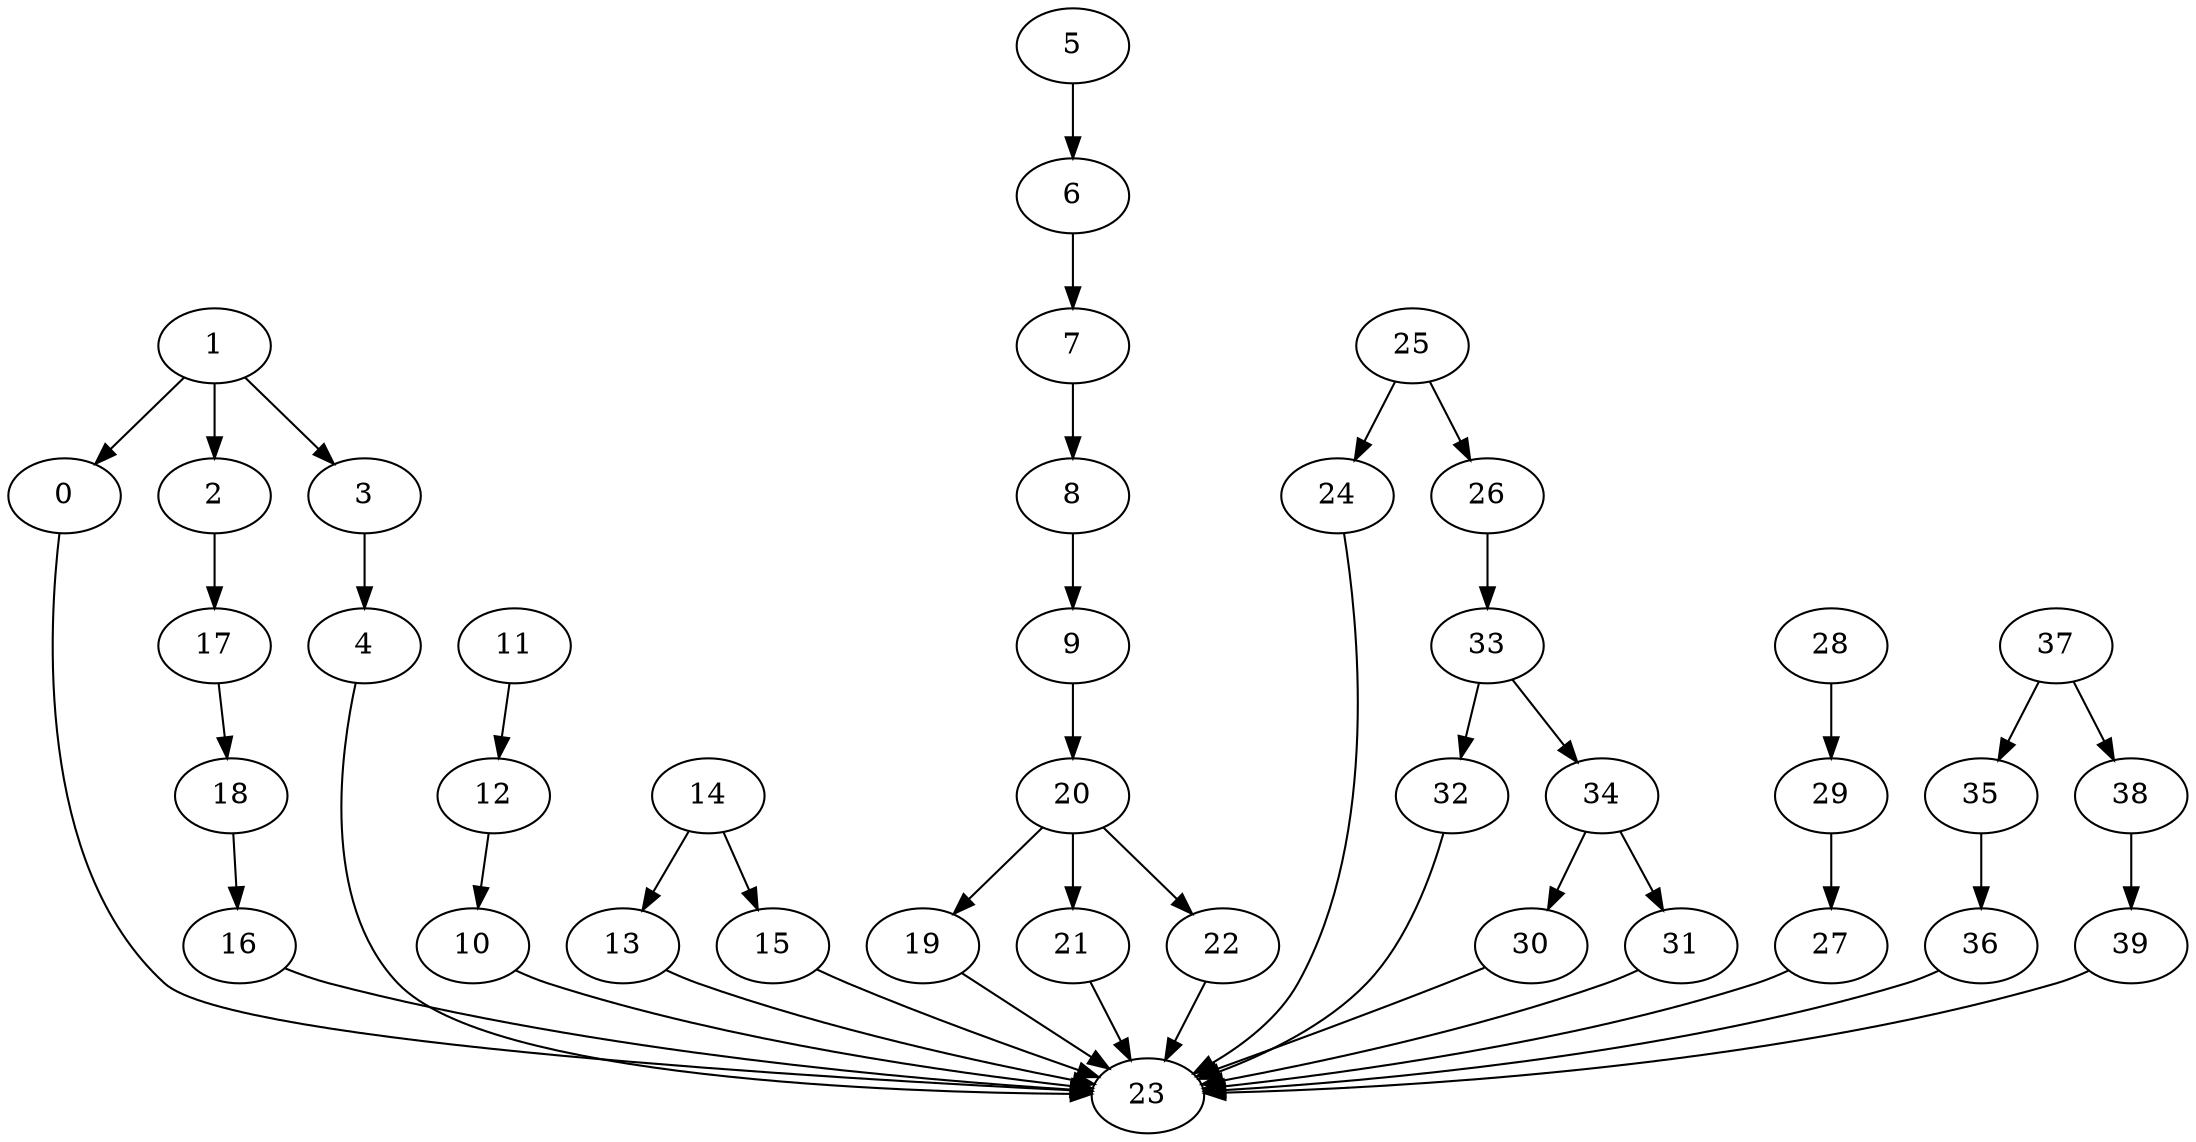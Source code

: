 strict digraph  {
0 [exec=147];
1 [exec=93];
2 [exec=165];
3 [exec=158];
4 [exec=90];
5 [exec=148];
6 [exec=76];
7 [exec=124];
8 [exec=102];
9 [exec=107];
10 [exec=155];
11 [exec=64];
12 [exec=146];
13 [exec=78];
14 [exec=50];
15 [exec=81];
16 [exec=178];
17 [exec=71];
18 [exec=196];
19 [exec=151];
20 [exec=99];
21 [exec=73];
22 [exec=198];
23 [exec=87];
24 [exec=163];
25 [exec=119];
26 [exec=133];
27 [exec=193];
28 [exec=159];
29 [exec=177];
30 [exec=158];
31 [exec=109];
32 [exec=74];
33 [exec=152];
34 [exec=180];
35 [exec=57];
36 [exec=62];
37 [exec=94];
38 [exec=117];
39 [exec=92];
0 -> 23  [comm=7];
1 -> 2  [comm=10];
1 -> 0  [comm=20];
1 -> 3  [comm=13];
2 -> 17  [comm=7];
3 -> 4  [comm=5];
4 -> 23  [comm=18];
5 -> 6  [comm=14];
6 -> 7  [comm=7];
7 -> 8  [comm=14];
8 -> 9  [comm=7];
9 -> 20  [comm=12];
10 -> 23  [comm=9];
11 -> 12  [comm=8];
12 -> 10  [comm=8];
13 -> 23  [comm=20];
14 -> 15  [comm=19];
14 -> 13  [comm=6];
15 -> 23  [comm=20];
16 -> 23  [comm=6];
17 -> 18  [comm=5];
18 -> 16  [comm=16];
19 -> 23  [comm=12];
20 -> 21  [comm=19];
20 -> 19  [comm=12];
20 -> 22  [comm=16];
21 -> 23  [comm=20];
22 -> 23  [comm=12];
24 -> 23  [comm=6];
25 -> 26  [comm=7];
25 -> 24  [comm=6];
26 -> 33  [comm=18];
27 -> 23  [comm=18];
28 -> 29  [comm=7];
29 -> 27  [comm=7];
30 -> 23  [comm=11];
31 -> 23  [comm=6];
32 -> 23  [comm=10];
33 -> 34  [comm=7];
33 -> 32  [comm=7];
34 -> 30  [comm=5];
34 -> 31  [comm=16];
35 -> 36  [comm=20];
36 -> 23  [comm=20];
37 -> 38  [comm=5];
37 -> 35  [comm=7];
38 -> 39  [comm=15];
39 -> 23  [comm=7];
}

